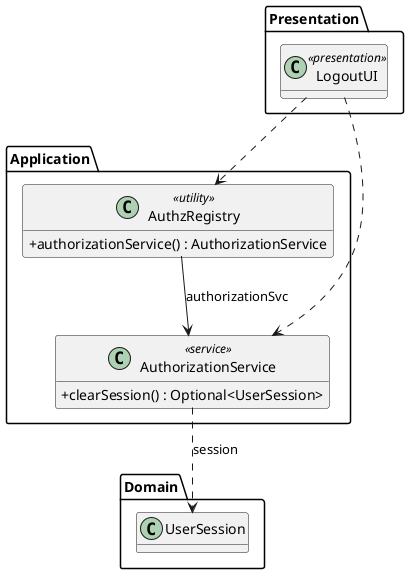 @startuml

skinparam classAttributeIconSize 0
hide empty attributes

package "Presentation" {
    class LogoutUI <<presentation>> {
    }
}

package "Application" {
    class AuthorizationService <<service>> {
        + clearSession() : Optional<UserSession>
    }

    class AuthzRegistry <<utility>> {
        + authorizationService() : AuthorizationService
    }
}

package "Domain" {
    class UserSession {
    }
}

LogoutUI ..> AuthorizationService
LogoutUI ..> AuthzRegistry
AuthzRegistry --> AuthorizationService : authorizationSvc
AuthorizationService ..> UserSession : session

@enduml
